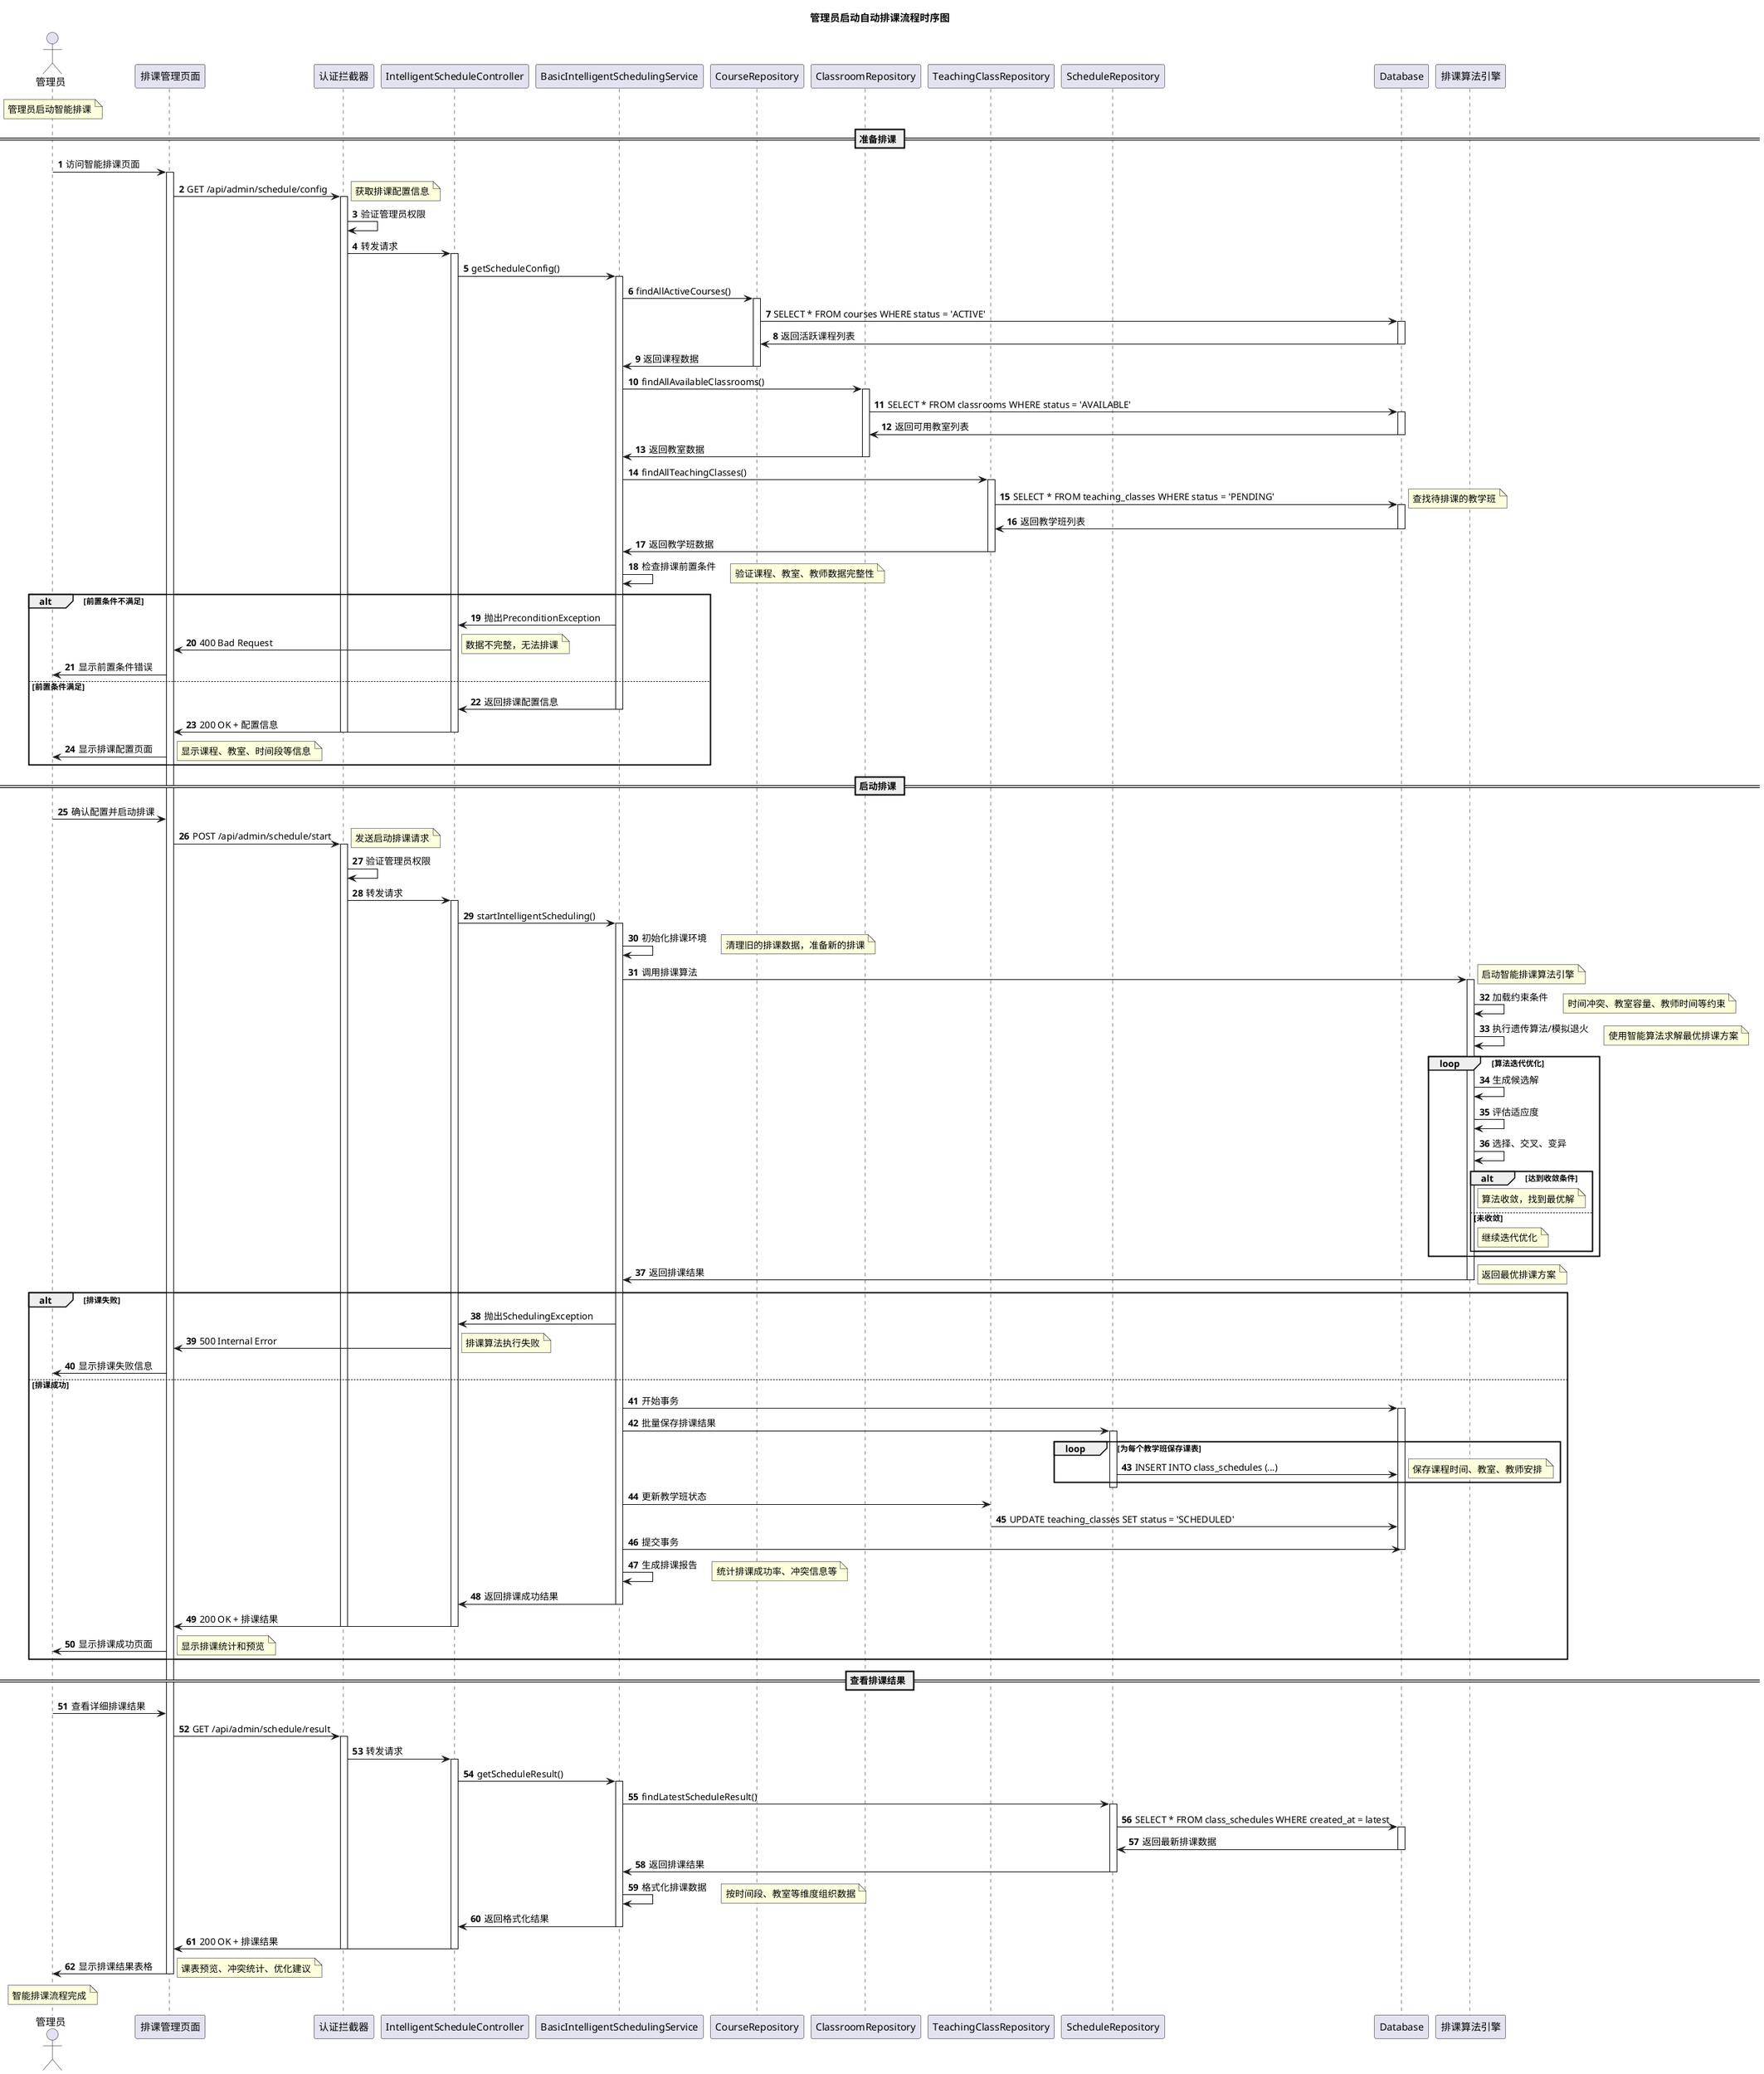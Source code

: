 @startuml 启动自动排课时序图
title 管理员启动自动排课流程时序图

actor 管理员 as A
participant "排课管理页面" as SMP
participant "认证拦截器" as AI
participant "IntelligentScheduleController" as ISC
participant "BasicIntelligentSchedulingService" as BISS
participant "CourseRepository" as CR
participant "ClassroomRepository" as CLR
participant "TeachingClassRepository" as TCR
participant "ScheduleRepository" as SR
participant "Database" as DB
participant "排课算法引擎" as SAE

autonumber

note over A: 管理员启动智能排课

== 准备排课 ==
A -> SMP: 访问智能排课页面
activate SMP

SMP -> AI: GET /api/admin/schedule/config
activate AI
note right: 获取排课配置信息

AI -> AI: 验证管理员权限

AI -> ISC: 转发请求
activate ISC

ISC -> BISS: getScheduleConfig()
activate BISS

BISS -> CR: findAllActiveCourses()
activate CR
CR -> DB: SELECT * FROM courses WHERE status = 'ACTIVE'
activate DB
DB -> CR: 返回活跃课程列表
deactivate DB
CR -> BISS: 返回课程数据
deactivate CR

BISS -> CLR: findAllAvailableClassrooms()
activate CLR
CLR -> DB: SELECT * FROM classrooms WHERE status = 'AVAILABLE'
activate DB
DB -> CLR: 返回可用教室列表
deactivate DB
CLR -> BISS: 返回教室数据
deactivate CLR

BISS -> TCR: findAllTeachingClasses()
activate TCR
TCR -> DB: SELECT * FROM teaching_classes WHERE status = 'PENDING'
activate DB
note right: 查找待排课的教学班
DB -> TCR: 返回教学班列表
deactivate DB
TCR -> BISS: 返回教学班数据
deactivate TCR

BISS -> BISS: 检查排课前置条件
note right: 验证课程、教室、教师数据完整性

alt 前置条件不满足
    BISS -> ISC: 抛出PreconditionException
    ISC -> SMP: 400 Bad Request
    note right: 数据不完整，无法排课
    SMP -> A: 显示前置条件错误
else 前置条件满足
    BISS -> ISC: 返回排课配置信息
    deactivate BISS
    
    ISC -> SMP: 200 OK + 配置信息
    deactivate ISC
    deactivate AI
    
    SMP -> A: 显示排课配置页面
    note right: 显示课程、教室、时间段等信息
end

== 启动排课 ==
A -> SMP: 确认配置并启动排课
SMP -> AI: POST /api/admin/schedule/start
activate AI
note right: 发送启动排课请求

AI -> AI: 验证管理员权限

AI -> ISC: 转发请求
activate ISC

ISC -> BISS: startIntelligentScheduling()
activate BISS

BISS -> BISS: 初始化排课环境
note right: 清理旧的排课数据，准备新的排课

BISS -> SAE: 调用排课算法
activate SAE
note right: 启动智能排课算法引擎

SAE -> SAE: 加载约束条件
note right: 时间冲突、教室容量、教师时间等约束

SAE -> SAE: 执行遗传算法/模拟退火
note right: 使用智能算法求解最优排课方案

loop 算法迭代优化
    SAE -> SAE: 生成候选解
    SAE -> SAE: 评估适应度
    SAE -> SAE: 选择、交叉、变异
    
    alt 达到收敛条件
        note right SAE: 算法收敛，找到最优解
    else 未收敛
        note right SAE: 继续迭代优化
    end
end

SAE -> BISS: 返回排课结果
deactivate SAE
note right: 返回最优排课方案

alt 排课失败
    BISS -> ISC: 抛出SchedulingException
    ISC -> SMP: 500 Internal Error
    note right: 排课算法执行失败
    SMP -> A: 显示排课失败信息
else 排课成功
    BISS -> DB: 开始事务
    activate DB
    
    BISS -> SR: 批量保存排课结果
    activate SR
    
    loop 为每个教学班保存课表
        SR -> DB: INSERT INTO class_schedules (...)
        note right: 保存课程时间、教室、教师安排
    end
    
    deactivate SR
    
    BISS -> TCR: 更新教学班状态
    TCR -> DB: UPDATE teaching_classes SET status = 'SCHEDULED'
    
    BISS -> DB: 提交事务
    deactivate DB
    
    BISS -> BISS: 生成排课报告
    note right: 统计排课成功率、冲突信息等
    
    BISS -> ISC: 返回排课成功结果
    deactivate BISS
    
    ISC -> SMP: 200 OK + 排课结果
    deactivate ISC
    deactivate AI
    
    SMP -> A: 显示排课成功页面
    note right: 显示排课统计和预览
end

== 查看排课结果 ==
A -> SMP: 查看详细排课结果
SMP -> AI: GET /api/admin/schedule/result
activate AI

AI -> ISC: 转发请求
activate ISC

ISC -> BISS: getScheduleResult()
activate BISS

BISS -> SR: findLatestScheduleResult()
activate SR
SR -> DB: SELECT * FROM class_schedules WHERE created_at = latest
activate DB
DB -> SR: 返回最新排课数据
deactivate DB
SR -> BISS: 返回排课结果
deactivate SR

BISS -> BISS: 格式化排课数据
note right: 按时间段、教室等维度组织数据

BISS -> ISC: 返回格式化结果
deactivate BISS

ISC -> SMP: 200 OK + 排课结果
deactivate ISC
deactivate AI

SMP -> A: 显示排课结果表格
deactivate SMP
note right: 课表预览、冲突统计、优化建议

note over A: 智能排课流程完成

@enduml 